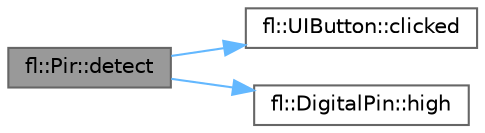 digraph "fl::Pir::detect"
{
 // LATEX_PDF_SIZE
  bgcolor="transparent";
  edge [fontname=Helvetica,fontsize=10,labelfontname=Helvetica,labelfontsize=10];
  node [fontname=Helvetica,fontsize=10,shape=box,height=0.2,width=0.4];
  rankdir="LR";
  Node1 [id="Node000001",label="fl::Pir::detect",height=0.2,width=0.4,color="gray40", fillcolor="grey60", style="filled", fontcolor="black",tooltip=" "];
  Node1 -> Node2 [id="edge1_Node000001_Node000002",color="steelblue1",style="solid",tooltip=" "];
  Node2 [id="Node000002",label="fl::UIButton::clicked",height=0.2,width=0.4,color="grey40", fillcolor="white", style="filled",URL="$d3/d1d/classfl_1_1_u_i_button.html#a744c411f78146946d0f72366605e781a",tooltip=" "];
  Node1 -> Node3 [id="edge2_Node000001_Node000003",color="steelblue1",style="solid",tooltip=" "];
  Node3 [id="Node000003",label="fl::DigitalPin::high",height=0.2,width=0.4,color="grey40", fillcolor="white", style="filled",URL="$d0/d32/classfl_1_1_digital_pin.html#a98c8722fe4b986f75ea9f8225c377168",tooltip=" "];
}

